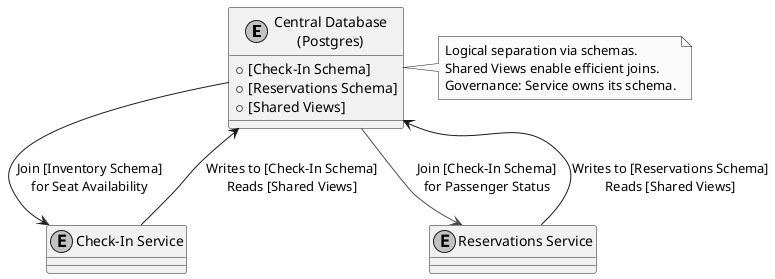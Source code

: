 @startuml
!pragma layout tb  ' Set vertical top-to-bottom layout

skinparam monochrome true
skinparam shadowing false

' Database as a central entity
entity "Central Database\n(Postgres)" as DB {
  + [Check-In Schema]
  + [Reservations Schema]
  + [Shared Views]
}

' Microservices
entity "Check-In Service" as CheckIn
entity "Reservations Service" as Reservations

' Relationships
CheckIn -down-> DB : Writes to [Check-In Schema]\nReads [Shared Views]
Reservations -down-> DB : Writes to [Reservations Schema]\nReads [Shared Views]

' Data Flow with Joins
DB -[#blue]-> CheckIn : Join [Inventory Schema]\nfor Seat Availability
DB -[#green]-> Reservations : Join [Check-In Schema]\nfor Passenger Status

' Notes
note right of DB
  Logical separation via schemas.
  Shared Views enable efficient joins.
  Governance: Service owns its schema.
end note
@enduml
